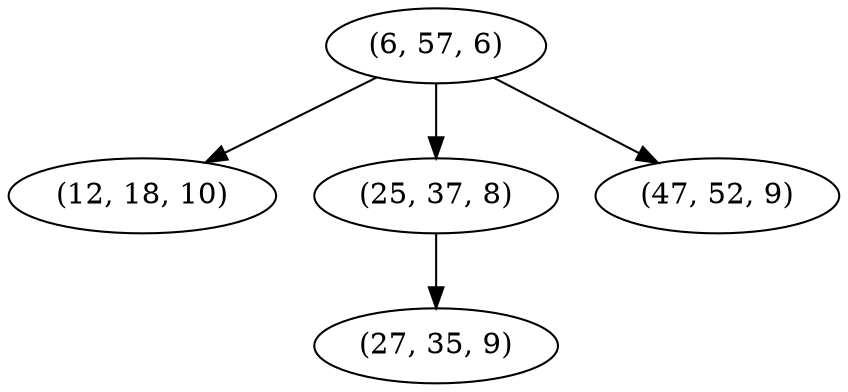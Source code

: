 digraph tree {
    "(6, 57, 6)";
    "(12, 18, 10)";
    "(25, 37, 8)";
    "(27, 35, 9)";
    "(47, 52, 9)";
    "(6, 57, 6)" -> "(12, 18, 10)";
    "(6, 57, 6)" -> "(25, 37, 8)";
    "(6, 57, 6)" -> "(47, 52, 9)";
    "(25, 37, 8)" -> "(27, 35, 9)";
}
